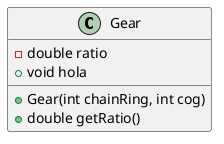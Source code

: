 @startuml
class Gear {
    -double ratio
    +Gear(int chainRing, int cog)
    +double getRatio()
    +void hola
}
@enduml